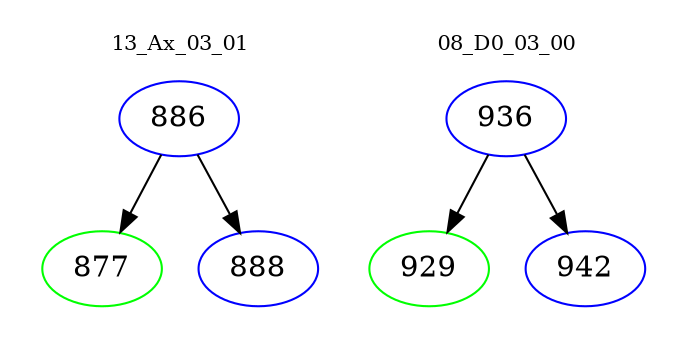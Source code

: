 digraph{
subgraph cluster_0 {
color = white
label = "13_Ax_03_01";
fontsize=10;
T0_886 [label="886", color="blue"]
T0_886 -> T0_877 [color="black"]
T0_877 [label="877", color="green"]
T0_886 -> T0_888 [color="black"]
T0_888 [label="888", color="blue"]
}
subgraph cluster_1 {
color = white
label = "08_D0_03_00";
fontsize=10;
T1_936 [label="936", color="blue"]
T1_936 -> T1_929 [color="black"]
T1_929 [label="929", color="green"]
T1_936 -> T1_942 [color="black"]
T1_942 [label="942", color="blue"]
}
}
